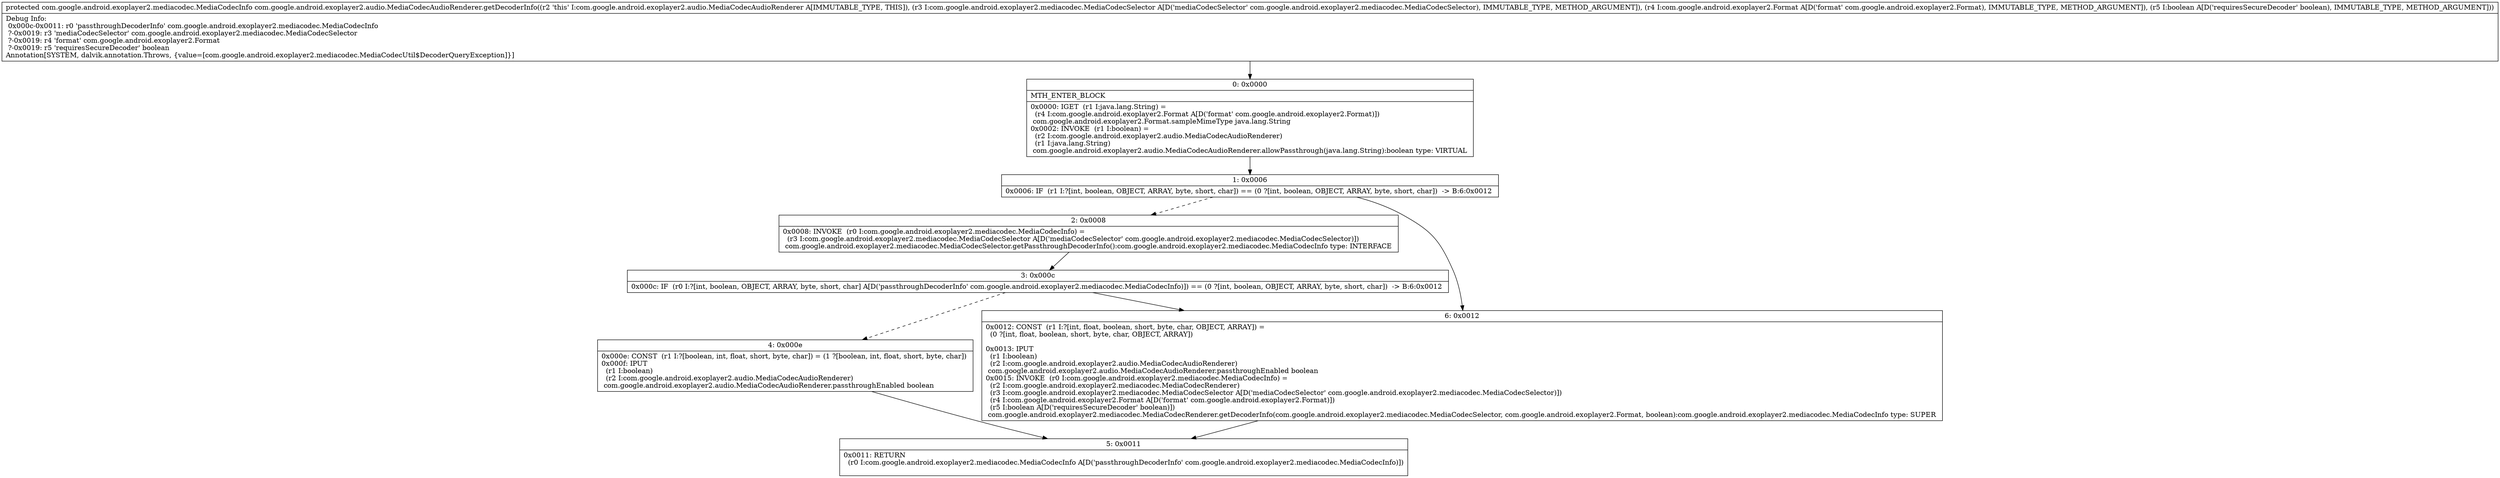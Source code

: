 digraph "CFG forcom.google.android.exoplayer2.audio.MediaCodecAudioRenderer.getDecoderInfo(Lcom\/google\/android\/exoplayer2\/mediacodec\/MediaCodecSelector;Lcom\/google\/android\/exoplayer2\/Format;Z)Lcom\/google\/android\/exoplayer2\/mediacodec\/MediaCodecInfo;" {
Node_0 [shape=record,label="{0\:\ 0x0000|MTH_ENTER_BLOCK\l|0x0000: IGET  (r1 I:java.lang.String) = \l  (r4 I:com.google.android.exoplayer2.Format A[D('format' com.google.android.exoplayer2.Format)])\l com.google.android.exoplayer2.Format.sampleMimeType java.lang.String \l0x0002: INVOKE  (r1 I:boolean) = \l  (r2 I:com.google.android.exoplayer2.audio.MediaCodecAudioRenderer)\l  (r1 I:java.lang.String)\l com.google.android.exoplayer2.audio.MediaCodecAudioRenderer.allowPassthrough(java.lang.String):boolean type: VIRTUAL \l}"];
Node_1 [shape=record,label="{1\:\ 0x0006|0x0006: IF  (r1 I:?[int, boolean, OBJECT, ARRAY, byte, short, char]) == (0 ?[int, boolean, OBJECT, ARRAY, byte, short, char])  \-\> B:6:0x0012 \l}"];
Node_2 [shape=record,label="{2\:\ 0x0008|0x0008: INVOKE  (r0 I:com.google.android.exoplayer2.mediacodec.MediaCodecInfo) = \l  (r3 I:com.google.android.exoplayer2.mediacodec.MediaCodecSelector A[D('mediaCodecSelector' com.google.android.exoplayer2.mediacodec.MediaCodecSelector)])\l com.google.android.exoplayer2.mediacodec.MediaCodecSelector.getPassthroughDecoderInfo():com.google.android.exoplayer2.mediacodec.MediaCodecInfo type: INTERFACE \l}"];
Node_3 [shape=record,label="{3\:\ 0x000c|0x000c: IF  (r0 I:?[int, boolean, OBJECT, ARRAY, byte, short, char] A[D('passthroughDecoderInfo' com.google.android.exoplayer2.mediacodec.MediaCodecInfo)]) == (0 ?[int, boolean, OBJECT, ARRAY, byte, short, char])  \-\> B:6:0x0012 \l}"];
Node_4 [shape=record,label="{4\:\ 0x000e|0x000e: CONST  (r1 I:?[boolean, int, float, short, byte, char]) = (1 ?[boolean, int, float, short, byte, char]) \l0x000f: IPUT  \l  (r1 I:boolean)\l  (r2 I:com.google.android.exoplayer2.audio.MediaCodecAudioRenderer)\l com.google.android.exoplayer2.audio.MediaCodecAudioRenderer.passthroughEnabled boolean \l}"];
Node_5 [shape=record,label="{5\:\ 0x0011|0x0011: RETURN  \l  (r0 I:com.google.android.exoplayer2.mediacodec.MediaCodecInfo A[D('passthroughDecoderInfo' com.google.android.exoplayer2.mediacodec.MediaCodecInfo)])\l \l}"];
Node_6 [shape=record,label="{6\:\ 0x0012|0x0012: CONST  (r1 I:?[int, float, boolean, short, byte, char, OBJECT, ARRAY]) = \l  (0 ?[int, float, boolean, short, byte, char, OBJECT, ARRAY])\l \l0x0013: IPUT  \l  (r1 I:boolean)\l  (r2 I:com.google.android.exoplayer2.audio.MediaCodecAudioRenderer)\l com.google.android.exoplayer2.audio.MediaCodecAudioRenderer.passthroughEnabled boolean \l0x0015: INVOKE  (r0 I:com.google.android.exoplayer2.mediacodec.MediaCodecInfo) = \l  (r2 I:com.google.android.exoplayer2.mediacodec.MediaCodecRenderer)\l  (r3 I:com.google.android.exoplayer2.mediacodec.MediaCodecSelector A[D('mediaCodecSelector' com.google.android.exoplayer2.mediacodec.MediaCodecSelector)])\l  (r4 I:com.google.android.exoplayer2.Format A[D('format' com.google.android.exoplayer2.Format)])\l  (r5 I:boolean A[D('requiresSecureDecoder' boolean)])\l com.google.android.exoplayer2.mediacodec.MediaCodecRenderer.getDecoderInfo(com.google.android.exoplayer2.mediacodec.MediaCodecSelector, com.google.android.exoplayer2.Format, boolean):com.google.android.exoplayer2.mediacodec.MediaCodecInfo type: SUPER \l}"];
MethodNode[shape=record,label="{protected com.google.android.exoplayer2.mediacodec.MediaCodecInfo com.google.android.exoplayer2.audio.MediaCodecAudioRenderer.getDecoderInfo((r2 'this' I:com.google.android.exoplayer2.audio.MediaCodecAudioRenderer A[IMMUTABLE_TYPE, THIS]), (r3 I:com.google.android.exoplayer2.mediacodec.MediaCodecSelector A[D('mediaCodecSelector' com.google.android.exoplayer2.mediacodec.MediaCodecSelector), IMMUTABLE_TYPE, METHOD_ARGUMENT]), (r4 I:com.google.android.exoplayer2.Format A[D('format' com.google.android.exoplayer2.Format), IMMUTABLE_TYPE, METHOD_ARGUMENT]), (r5 I:boolean A[D('requiresSecureDecoder' boolean), IMMUTABLE_TYPE, METHOD_ARGUMENT]))  | Debug Info:\l  0x000c\-0x0011: r0 'passthroughDecoderInfo' com.google.android.exoplayer2.mediacodec.MediaCodecInfo\l  ?\-0x0019: r3 'mediaCodecSelector' com.google.android.exoplayer2.mediacodec.MediaCodecSelector\l  ?\-0x0019: r4 'format' com.google.android.exoplayer2.Format\l  ?\-0x0019: r5 'requiresSecureDecoder' boolean\lAnnotation[SYSTEM, dalvik.annotation.Throws, \{value=[com.google.android.exoplayer2.mediacodec.MediaCodecUtil$DecoderQueryException]\}]\l}"];
MethodNode -> Node_0;
Node_0 -> Node_1;
Node_1 -> Node_2[style=dashed];
Node_1 -> Node_6;
Node_2 -> Node_3;
Node_3 -> Node_4[style=dashed];
Node_3 -> Node_6;
Node_4 -> Node_5;
Node_6 -> Node_5;
}

